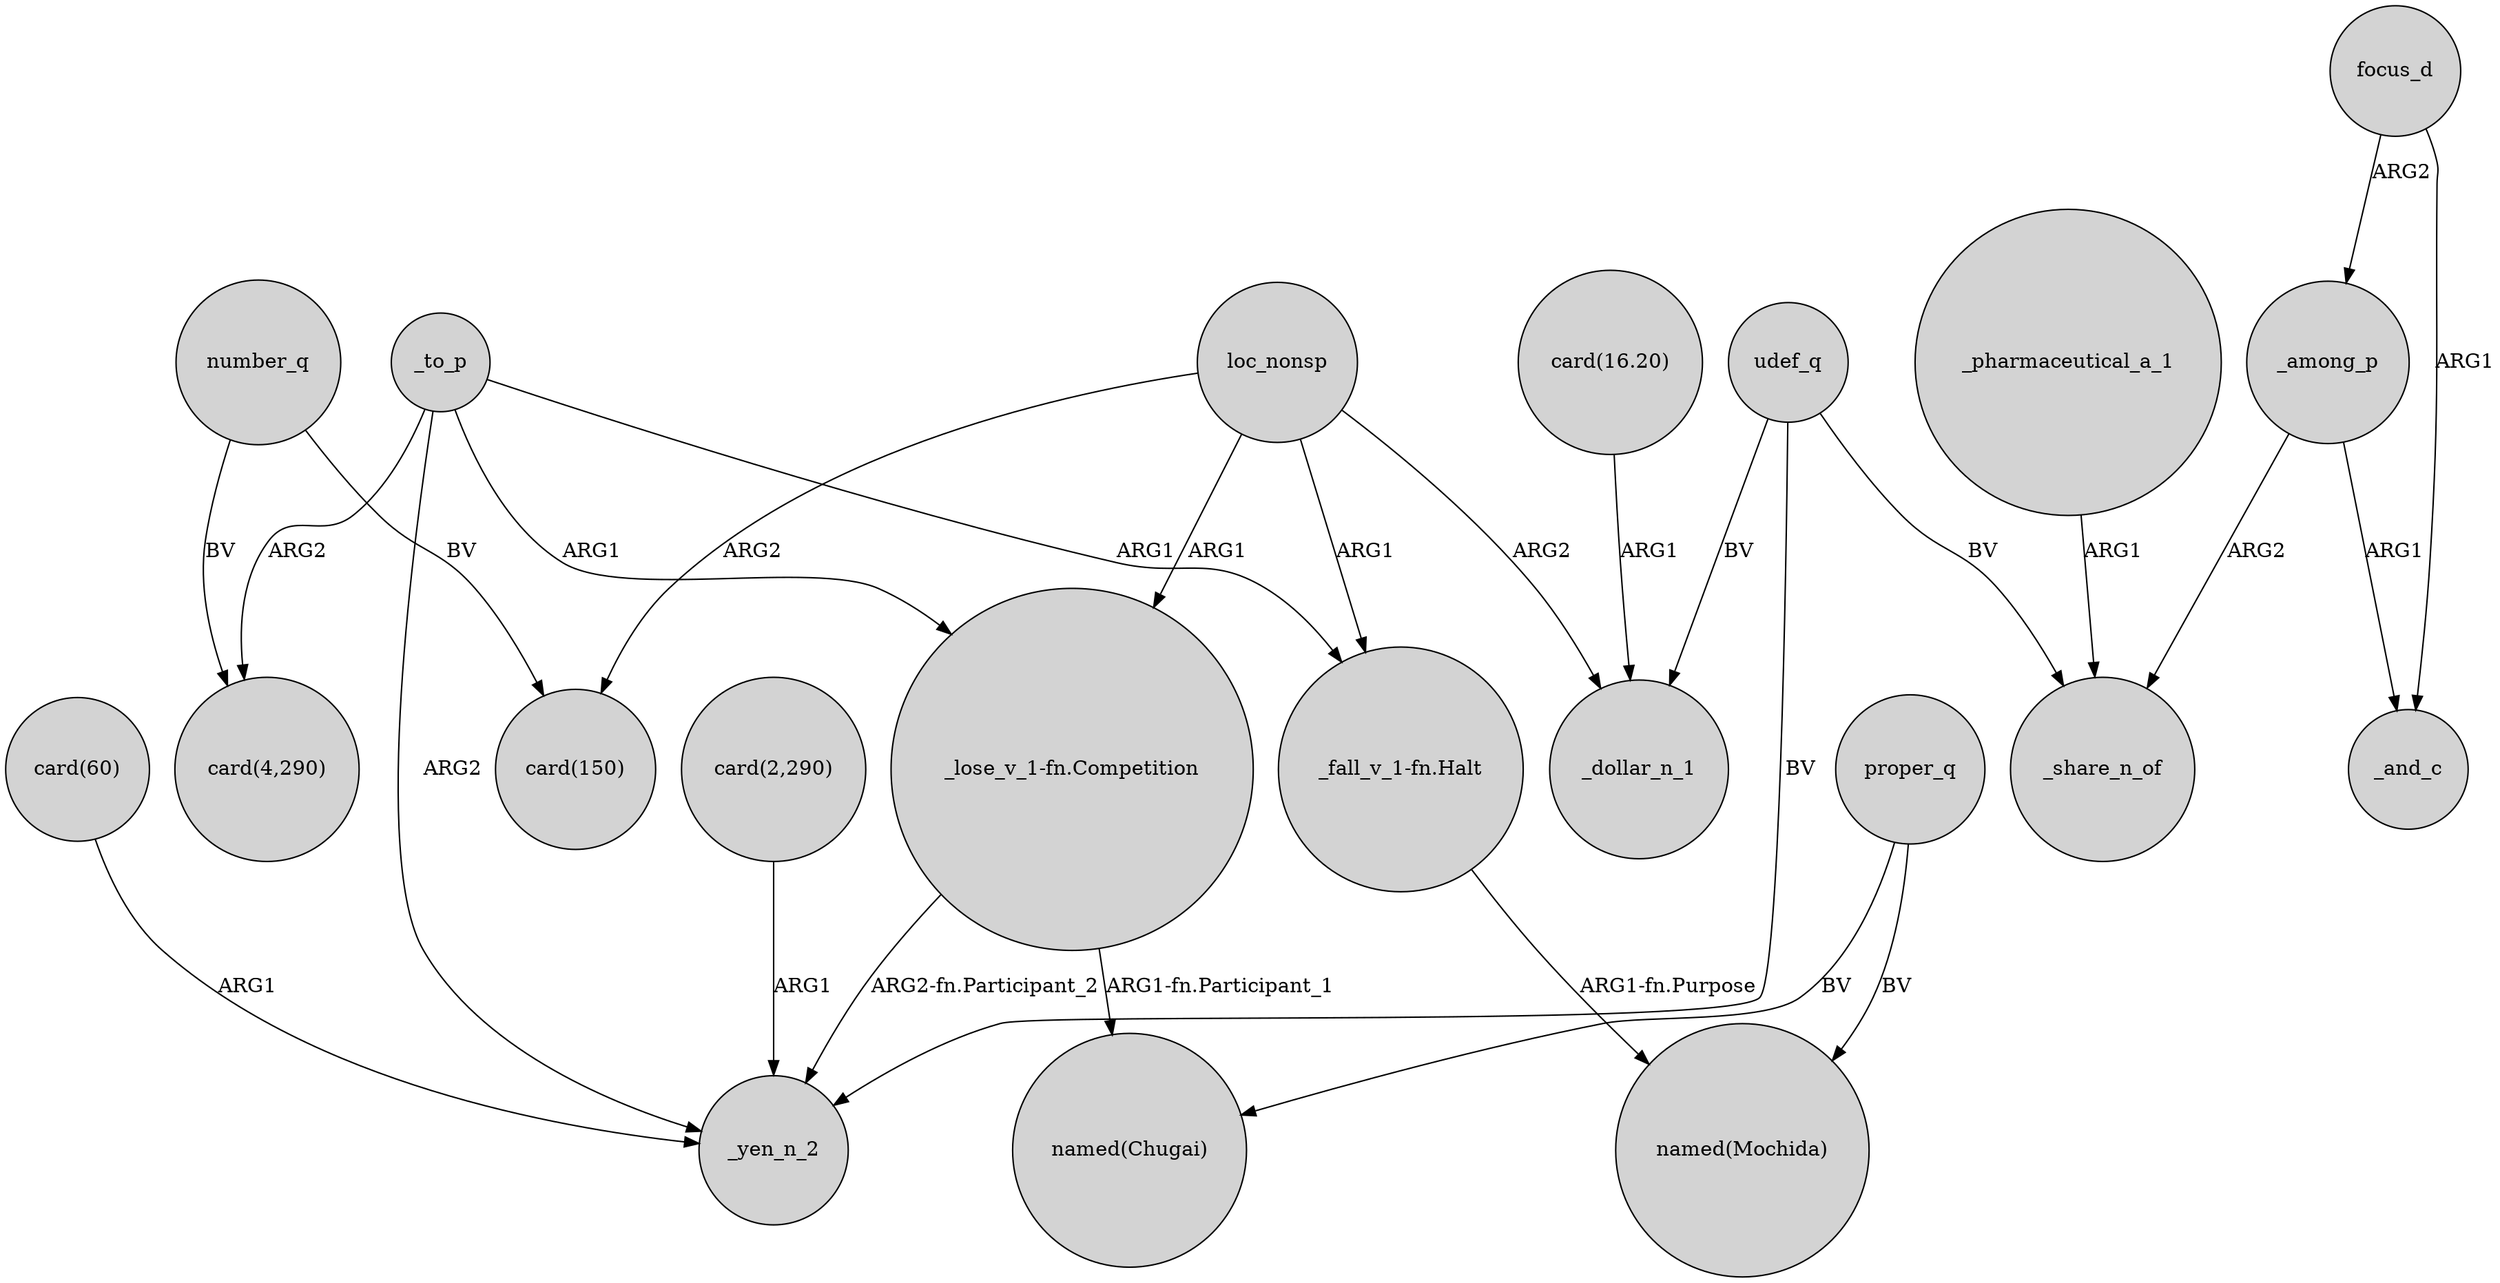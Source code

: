 digraph {
	node [shape=circle style=filled]
	_to_p -> "card(4,290)" [label=ARG2]
	number_q -> "card(4,290)" [label=BV]
	proper_q -> "named(Mochida)" [label=BV]
	loc_nonsp -> _dollar_n_1 [label=ARG2]
	"card(2,290)" -> _yen_n_2 [label=ARG1]
	loc_nonsp -> "card(150)" [label=ARG2]
	_to_p -> "_lose_v_1-fn.Competition" [label=ARG1]
	_to_p -> _yen_n_2 [label=ARG2]
	loc_nonsp -> "_fall_v_1-fn.Halt" [label=ARG1]
	number_q -> "card(150)" [label=BV]
	focus_d -> _among_p [label=ARG2]
	proper_q -> "named(Chugai)" [label=BV]
	_pharmaceutical_a_1 -> _share_n_of [label=ARG1]
	udef_q -> _share_n_of [label=BV]
	udef_q -> _dollar_n_1 [label=BV]
	focus_d -> _and_c [label=ARG1]
	_among_p -> _share_n_of [label=ARG2]
	"_lose_v_1-fn.Competition" -> _yen_n_2 [label="ARG2-fn.Participant_2"]
	"card(16.20)" -> _dollar_n_1 [label=ARG1]
	"_fall_v_1-fn.Halt" -> "named(Mochida)" [label="ARG1-fn.Purpose"]
	_among_p -> _and_c [label=ARG1]
	"card(60)" -> _yen_n_2 [label=ARG1]
	_to_p -> "_fall_v_1-fn.Halt" [label=ARG1]
	loc_nonsp -> "_lose_v_1-fn.Competition" [label=ARG1]
	"_lose_v_1-fn.Competition" -> "named(Chugai)" [label="ARG1-fn.Participant_1"]
	udef_q -> _yen_n_2 [label=BV]
}
